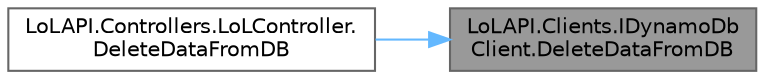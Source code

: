 digraph "LoLAPI.Clients.IDynamoDbClient.DeleteDataFromDB"
{
 // LATEX_PDF_SIZE
  bgcolor="transparent";
  edge [fontname=Helvetica,fontsize=10,labelfontname=Helvetica,labelfontsize=10];
  node [fontname=Helvetica,fontsize=10,shape=box,height=0.2,width=0.4];
  rankdir="RL";
  Node1 [id="Node000001",label="LoLAPI.Clients.IDynamoDb\lClient.DeleteDataFromDB",height=0.2,width=0.4,color="gray40", fillcolor="grey60", style="filled", fontcolor="black",tooltip=" "];
  Node1 -> Node2 [id="edge1_Node000001_Node000002",dir="back",color="steelblue1",style="solid",tooltip=" "];
  Node2 [id="Node000002",label="LoLAPI.Controllers.LoLController.\lDeleteDataFromDB",height=0.2,width=0.4,color="grey40", fillcolor="white", style="filled",URL="$class_lo_l_a_p_i_1_1_controllers_1_1_lo_l_controller.html#a56ec859577e30957f99ff3265c4eabc5",tooltip=" "];
}
